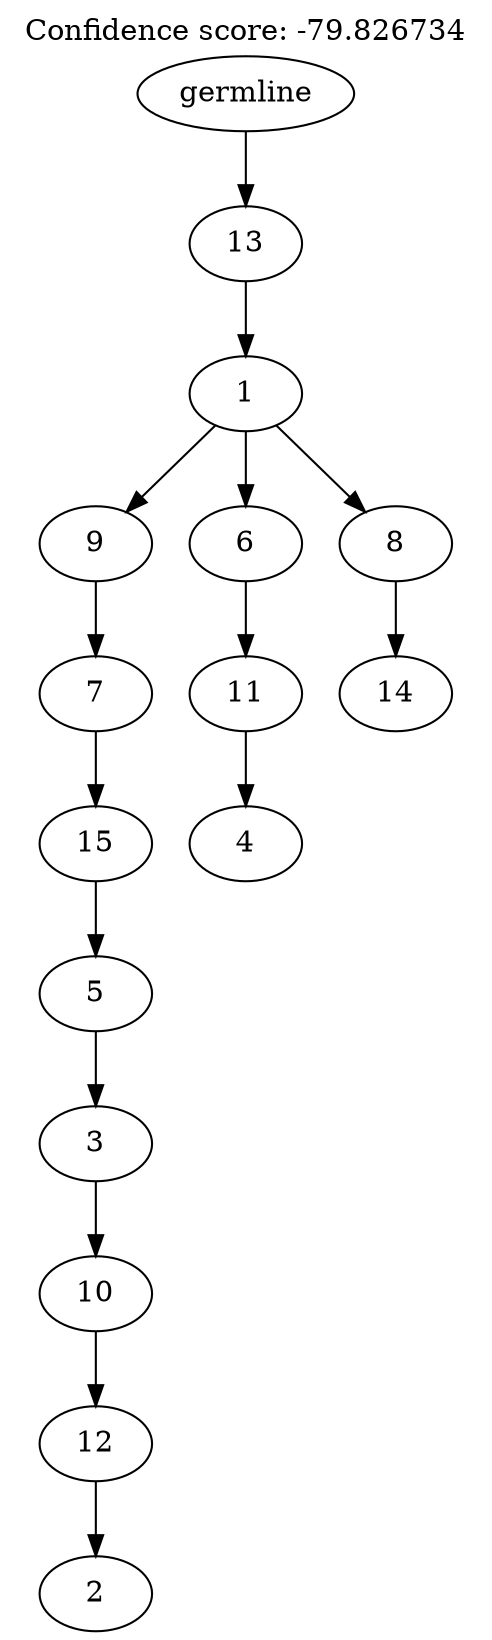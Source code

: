 digraph g {
	"14" -> "15";
	"15" [label="2"];
	"13" -> "14";
	"14" [label="12"];
	"12" -> "13";
	"13" [label="10"];
	"11" -> "12";
	"12" [label="3"];
	"10" -> "11";
	"11" [label="5"];
	"9" -> "10";
	"10" [label="15"];
	"8" -> "9";
	"9" [label="7"];
	"6" -> "7";
	"7" [label="4"];
	"5" -> "6";
	"6" [label="11"];
	"3" -> "4";
	"4" [label="14"];
	"2" -> "3";
	"3" [label="8"];
	"2" -> "5";
	"5" [label="6"];
	"2" -> "8";
	"8" [label="9"];
	"1" -> "2";
	"2" [label="1"];
	"0" -> "1";
	"1" [label="13"];
	"0" [label="germline"];
	labelloc="t";
	label="Confidence score: -79.826734";
}
